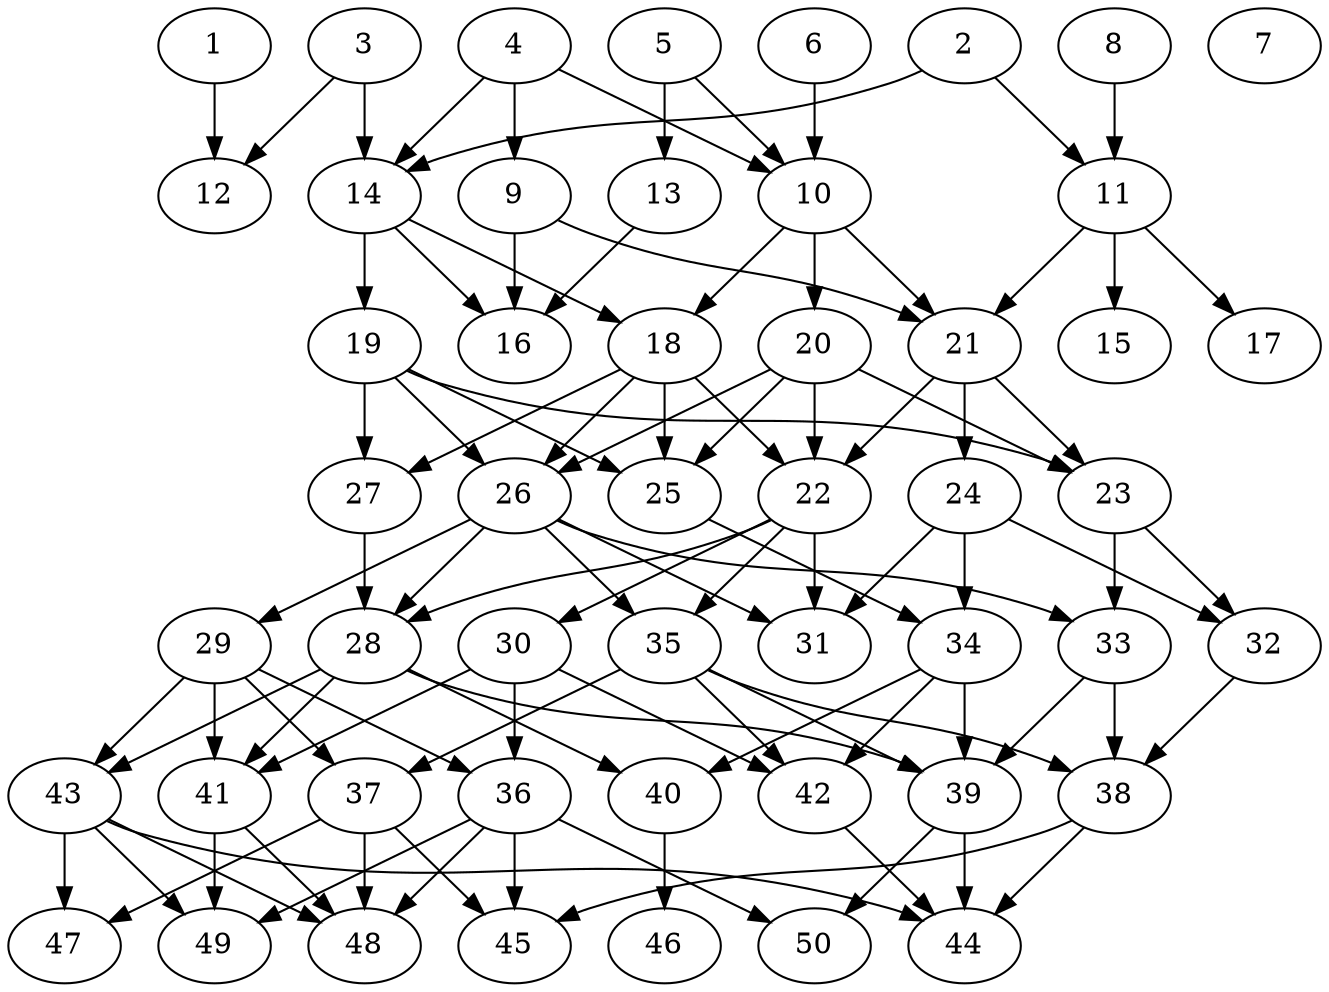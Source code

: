 // DAG automatically generated by daggen at Thu Oct  3 14:07:58 2019
// ./daggen --dot -n 50 --ccr 0.5 --fat 0.5 --regular 0.7 --density 0.5 --mindata 5242880 --maxdata 52428800 
digraph G {
  1 [size="23521280", alpha="0.10", expect_size="11760640"] 
  1 -> 12 [size ="11760640"]
  2 [size="99330048", alpha="0.12", expect_size="49665024"] 
  2 -> 11 [size ="49665024"]
  2 -> 14 [size ="49665024"]
  3 [size="84545536", alpha="0.14", expect_size="42272768"] 
  3 -> 12 [size ="42272768"]
  3 -> 14 [size ="42272768"]
  4 [size="59150336", alpha="0.01", expect_size="29575168"] 
  4 -> 9 [size ="29575168"]
  4 -> 10 [size ="29575168"]
  4 -> 14 [size ="29575168"]
  5 [size="54831104", alpha="0.04", expect_size="27415552"] 
  5 -> 10 [size ="27415552"]
  5 -> 13 [size ="27415552"]
  6 [size="51851264", alpha="0.08", expect_size="25925632"] 
  6 -> 10 [size ="25925632"]
  7 [size="93267968", alpha="0.05", expect_size="46633984"] 
  8 [size="95199232", alpha="0.10", expect_size="47599616"] 
  8 -> 11 [size ="47599616"]
  9 [size="82472960", alpha="0.05", expect_size="41236480"] 
  9 -> 16 [size ="41236480"]
  9 -> 21 [size ="41236480"]
  10 [size="23048192", alpha="0.02", expect_size="11524096"] 
  10 -> 18 [size ="11524096"]
  10 -> 20 [size ="11524096"]
  10 -> 21 [size ="11524096"]
  11 [size="102078464", alpha="0.08", expect_size="51039232"] 
  11 -> 15 [size ="51039232"]
  11 -> 17 [size ="51039232"]
  11 -> 21 [size ="51039232"]
  12 [size="54331392", alpha="0.01", expect_size="27165696"] 
  13 [size="18546688", alpha="0.07", expect_size="9273344"] 
  13 -> 16 [size ="9273344"]
  14 [size="84129792", alpha="0.18", expect_size="42064896"] 
  14 -> 16 [size ="42064896"]
  14 -> 18 [size ="42064896"]
  14 -> 19 [size ="42064896"]
  15 [size="88641536", alpha="0.17", expect_size="44320768"] 
  16 [size="10940416", alpha="0.08", expect_size="5470208"] 
  17 [size="50141184", alpha="0.11", expect_size="25070592"] 
  18 [size="73168896", alpha="0.03", expect_size="36584448"] 
  18 -> 22 [size ="36584448"]
  18 -> 25 [size ="36584448"]
  18 -> 26 [size ="36584448"]
  18 -> 27 [size ="36584448"]
  19 [size="27713536", alpha="0.02", expect_size="13856768"] 
  19 -> 23 [size ="13856768"]
  19 -> 25 [size ="13856768"]
  19 -> 26 [size ="13856768"]
  19 -> 27 [size ="13856768"]
  20 [size="51412992", alpha="0.01", expect_size="25706496"] 
  20 -> 22 [size ="25706496"]
  20 -> 23 [size ="25706496"]
  20 -> 25 [size ="25706496"]
  20 -> 26 [size ="25706496"]
  21 [size="62224384", alpha="0.02", expect_size="31112192"] 
  21 -> 22 [size ="31112192"]
  21 -> 23 [size ="31112192"]
  21 -> 24 [size ="31112192"]
  22 [size="101412864", alpha="0.03", expect_size="50706432"] 
  22 -> 28 [size ="50706432"]
  22 -> 30 [size ="50706432"]
  22 -> 31 [size ="50706432"]
  22 -> 35 [size ="50706432"]
  23 [size="104388608", alpha="0.19", expect_size="52194304"] 
  23 -> 32 [size ="52194304"]
  23 -> 33 [size ="52194304"]
  24 [size="43902976", alpha="0.05", expect_size="21951488"] 
  24 -> 31 [size ="21951488"]
  24 -> 32 [size ="21951488"]
  24 -> 34 [size ="21951488"]
  25 [size="33564672", alpha="0.01", expect_size="16782336"] 
  25 -> 34 [size ="16782336"]
  26 [size="18214912", alpha="0.05", expect_size="9107456"] 
  26 -> 28 [size ="9107456"]
  26 -> 29 [size ="9107456"]
  26 -> 31 [size ="9107456"]
  26 -> 33 [size ="9107456"]
  26 -> 35 [size ="9107456"]
  27 [size="55343104", alpha="0.07", expect_size="27671552"] 
  27 -> 28 [size ="27671552"]
  28 [size="12298240", alpha="0.07", expect_size="6149120"] 
  28 -> 39 [size ="6149120"]
  28 -> 40 [size ="6149120"]
  28 -> 41 [size ="6149120"]
  28 -> 43 [size ="6149120"]
  29 [size="26062848", alpha="0.02", expect_size="13031424"] 
  29 -> 36 [size ="13031424"]
  29 -> 37 [size ="13031424"]
  29 -> 41 [size ="13031424"]
  29 -> 43 [size ="13031424"]
  30 [size="36796416", alpha="0.20", expect_size="18398208"] 
  30 -> 36 [size ="18398208"]
  30 -> 41 [size ="18398208"]
  30 -> 42 [size ="18398208"]
  31 [size="41267200", alpha="0.17", expect_size="20633600"] 
  32 [size="52506624", alpha="0.04", expect_size="26253312"] 
  32 -> 38 [size ="26253312"]
  33 [size="64991232", alpha="0.12", expect_size="32495616"] 
  33 -> 38 [size ="32495616"]
  33 -> 39 [size ="32495616"]
  34 [size="58406912", alpha="0.16", expect_size="29203456"] 
  34 -> 39 [size ="29203456"]
  34 -> 40 [size ="29203456"]
  34 -> 42 [size ="29203456"]
  35 [size="81424384", alpha="0.16", expect_size="40712192"] 
  35 -> 37 [size ="40712192"]
  35 -> 38 [size ="40712192"]
  35 -> 39 [size ="40712192"]
  35 -> 42 [size ="40712192"]
  36 [size="84013056", alpha="0.17", expect_size="42006528"] 
  36 -> 45 [size ="42006528"]
  36 -> 48 [size ="42006528"]
  36 -> 49 [size ="42006528"]
  36 -> 50 [size ="42006528"]
  37 [size="13168640", alpha="0.06", expect_size="6584320"] 
  37 -> 45 [size ="6584320"]
  37 -> 47 [size ="6584320"]
  37 -> 48 [size ="6584320"]
  38 [size="46047232", alpha="0.08", expect_size="23023616"] 
  38 -> 44 [size ="23023616"]
  38 -> 45 [size ="23023616"]
  39 [size="78618624", alpha="0.14", expect_size="39309312"] 
  39 -> 44 [size ="39309312"]
  39 -> 50 [size ="39309312"]
  40 [size="88500224", alpha="0.08", expect_size="44250112"] 
  40 -> 46 [size ="44250112"]
  41 [size="88256512", alpha="0.14", expect_size="44128256"] 
  41 -> 48 [size ="44128256"]
  41 -> 49 [size ="44128256"]
  42 [size="75106304", alpha="0.19", expect_size="37553152"] 
  42 -> 44 [size ="37553152"]
  43 [size="92901376", alpha="0.03", expect_size="46450688"] 
  43 -> 44 [size ="46450688"]
  43 -> 47 [size ="46450688"]
  43 -> 48 [size ="46450688"]
  43 -> 49 [size ="46450688"]
  44 [size="55330816", alpha="0.15", expect_size="27665408"] 
  45 [size="36036608", alpha="0.12", expect_size="18018304"] 
  46 [size="18804736", alpha="0.10", expect_size="9402368"] 
  47 [size="98463744", alpha="0.18", expect_size="49231872"] 
  48 [size="31553536", alpha="0.06", expect_size="15776768"] 
  49 [size="69500928", alpha="0.18", expect_size="34750464"] 
  50 [size="40792064", alpha="0.15", expect_size="20396032"] 
}
